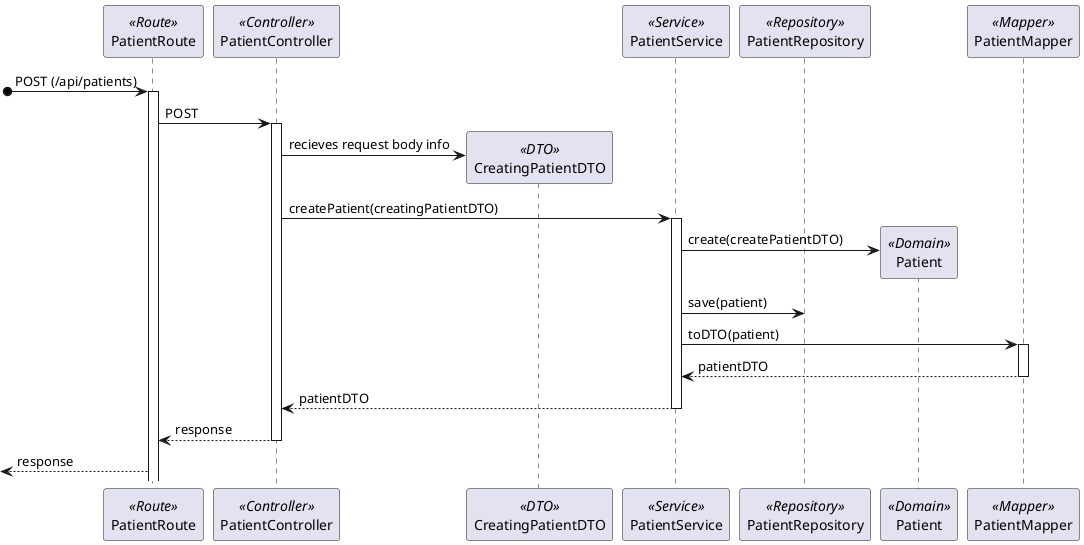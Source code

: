 ```plantuml
@startuml Process_View
participant PatientRoute as Route <<Route>>
participant PatientController as Controller <<Controller>>
participant CreatingPatientDTO as DTO <<DTO>>
participant PatientService as Service <<Service>>
participant PatientRepository as Repository <<Repository>>
participant Patient as Domain <<Domain>>
participant PatientMapper as Mapper <<Mapper>>
[o-> Route: POST (/api/patients)
activate Route
Route -> Controller : POST
activate Controller
Controller -> DTO** : recieves request body info
Controller -> Service : createPatient(creatingPatientDTO)
activate Service
Service -> Domain** : create(createPatientDTO)
Service -> Repository : save(patient)
Service -> Mapper : toDTO(patient)
activate Mapper
return patientDTO
Service --> Controller : patientDTO
deactivate Service
Controller --> Route : response
deactivate Controller
<-- Route : response

@enduml
```